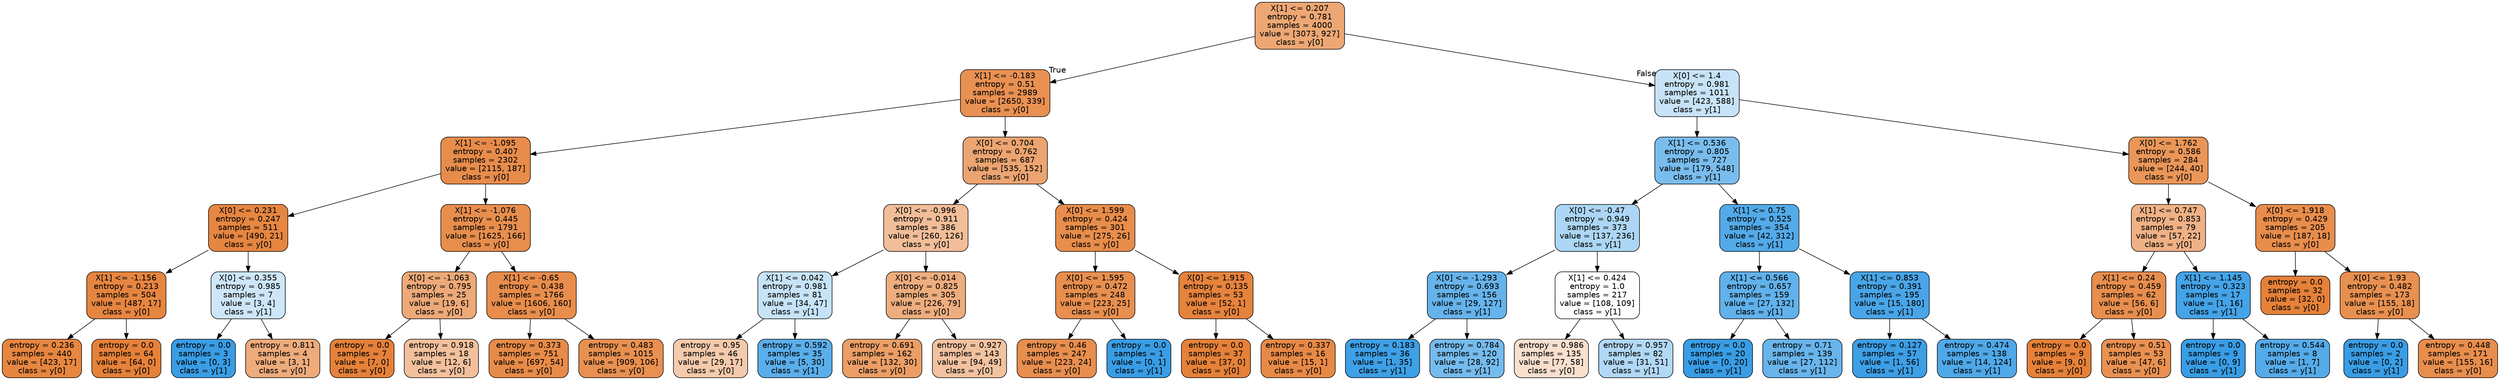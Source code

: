 digraph Tree {
node [shape=box, style="filled, rounded", color="black", fontname=helvetica] ;
edge [fontname=helvetica] ;
0 [label="X[1] <= 0.207\nentropy = 0.781\nsamples = 4000\nvalue = [3073, 927]\nclass = y[0]", fillcolor="#e58139b2"] ;
1 [label="X[1] <= -0.183\nentropy = 0.51\nsamples = 2989\nvalue = [2650, 339]\nclass = y[0]", fillcolor="#e58139de"] ;
0 -> 1 [labeldistance=2.5, labelangle=45, headlabel="True"] ;
2 [label="X[1] <= -1.095\nentropy = 0.407\nsamples = 2302\nvalue = [2115, 187]\nclass = y[0]", fillcolor="#e58139e8"] ;
1 -> 2 ;
3 [label="X[0] <= 0.231\nentropy = 0.247\nsamples = 511\nvalue = [490, 21]\nclass = y[0]", fillcolor="#e58139f4"] ;
2 -> 3 ;
4 [label="X[1] <= -1.156\nentropy = 0.213\nsamples = 504\nvalue = [487, 17]\nclass = y[0]", fillcolor="#e58139f6"] ;
3 -> 4 ;
5 [label="entropy = 0.236\nsamples = 440\nvalue = [423, 17]\nclass = y[0]", fillcolor="#e58139f5"] ;
4 -> 5 ;
6 [label="entropy = 0.0\nsamples = 64\nvalue = [64, 0]\nclass = y[0]", fillcolor="#e58139ff"] ;
4 -> 6 ;
7 [label="X[0] <= 0.355\nentropy = 0.985\nsamples = 7\nvalue = [3, 4]\nclass = y[1]", fillcolor="#399de540"] ;
3 -> 7 ;
8 [label="entropy = 0.0\nsamples = 3\nvalue = [0, 3]\nclass = y[1]", fillcolor="#399de5ff"] ;
7 -> 8 ;
9 [label="entropy = 0.811\nsamples = 4\nvalue = [3, 1]\nclass = y[0]", fillcolor="#e58139aa"] ;
7 -> 9 ;
10 [label="X[1] <= -1.076\nentropy = 0.445\nsamples = 1791\nvalue = [1625, 166]\nclass = y[0]", fillcolor="#e58139e5"] ;
2 -> 10 ;
11 [label="X[0] <= -1.063\nentropy = 0.795\nsamples = 25\nvalue = [19, 6]\nclass = y[0]", fillcolor="#e58139ae"] ;
10 -> 11 ;
12 [label="entropy = 0.0\nsamples = 7\nvalue = [7, 0]\nclass = y[0]", fillcolor="#e58139ff"] ;
11 -> 12 ;
13 [label="entropy = 0.918\nsamples = 18\nvalue = [12, 6]\nclass = y[0]", fillcolor="#e581397f"] ;
11 -> 13 ;
14 [label="X[1] <= -0.65\nentropy = 0.438\nsamples = 1766\nvalue = [1606, 160]\nclass = y[0]", fillcolor="#e58139e6"] ;
10 -> 14 ;
15 [label="entropy = 0.373\nsamples = 751\nvalue = [697, 54]\nclass = y[0]", fillcolor="#e58139eb"] ;
14 -> 15 ;
16 [label="entropy = 0.483\nsamples = 1015\nvalue = [909, 106]\nclass = y[0]", fillcolor="#e58139e1"] ;
14 -> 16 ;
17 [label="X[0] <= 0.704\nentropy = 0.762\nsamples = 687\nvalue = [535, 152]\nclass = y[0]", fillcolor="#e58139b7"] ;
1 -> 17 ;
18 [label="X[0] <= -0.996\nentropy = 0.911\nsamples = 386\nvalue = [260, 126]\nclass = y[0]", fillcolor="#e5813983"] ;
17 -> 18 ;
19 [label="X[1] <= 0.042\nentropy = 0.981\nsamples = 81\nvalue = [34, 47]\nclass = y[1]", fillcolor="#399de547"] ;
18 -> 19 ;
20 [label="entropy = 0.95\nsamples = 46\nvalue = [29, 17]\nclass = y[0]", fillcolor="#e581396a"] ;
19 -> 20 ;
21 [label="entropy = 0.592\nsamples = 35\nvalue = [5, 30]\nclass = y[1]", fillcolor="#399de5d4"] ;
19 -> 21 ;
22 [label="X[0] <= -0.014\nentropy = 0.825\nsamples = 305\nvalue = [226, 79]\nclass = y[0]", fillcolor="#e58139a6"] ;
18 -> 22 ;
23 [label="entropy = 0.691\nsamples = 162\nvalue = [132, 30]\nclass = y[0]", fillcolor="#e58139c5"] ;
22 -> 23 ;
24 [label="entropy = 0.927\nsamples = 143\nvalue = [94, 49]\nclass = y[0]", fillcolor="#e581397a"] ;
22 -> 24 ;
25 [label="X[0] <= 1.599\nentropy = 0.424\nsamples = 301\nvalue = [275, 26]\nclass = y[0]", fillcolor="#e58139e7"] ;
17 -> 25 ;
26 [label="X[0] <= 1.595\nentropy = 0.472\nsamples = 248\nvalue = [223, 25]\nclass = y[0]", fillcolor="#e58139e2"] ;
25 -> 26 ;
27 [label="entropy = 0.46\nsamples = 247\nvalue = [223, 24]\nclass = y[0]", fillcolor="#e58139e4"] ;
26 -> 27 ;
28 [label="entropy = 0.0\nsamples = 1\nvalue = [0, 1]\nclass = y[1]", fillcolor="#399de5ff"] ;
26 -> 28 ;
29 [label="X[0] <= 1.915\nentropy = 0.135\nsamples = 53\nvalue = [52, 1]\nclass = y[0]", fillcolor="#e58139fa"] ;
25 -> 29 ;
30 [label="entropy = 0.0\nsamples = 37\nvalue = [37, 0]\nclass = y[0]", fillcolor="#e58139ff"] ;
29 -> 30 ;
31 [label="entropy = 0.337\nsamples = 16\nvalue = [15, 1]\nclass = y[0]", fillcolor="#e58139ee"] ;
29 -> 31 ;
32 [label="X[0] <= 1.4\nentropy = 0.981\nsamples = 1011\nvalue = [423, 588]\nclass = y[1]", fillcolor="#399de548"] ;
0 -> 32 [labeldistance=2.5, labelangle=-45, headlabel="False"] ;
33 [label="X[1] <= 0.536\nentropy = 0.805\nsamples = 727\nvalue = [179, 548]\nclass = y[1]", fillcolor="#399de5ac"] ;
32 -> 33 ;
34 [label="X[0] <= -0.47\nentropy = 0.949\nsamples = 373\nvalue = [137, 236]\nclass = y[1]", fillcolor="#399de56b"] ;
33 -> 34 ;
35 [label="X[0] <= -1.293\nentropy = 0.693\nsamples = 156\nvalue = [29, 127]\nclass = y[1]", fillcolor="#399de5c5"] ;
34 -> 35 ;
36 [label="entropy = 0.183\nsamples = 36\nvalue = [1, 35]\nclass = y[1]", fillcolor="#399de5f8"] ;
35 -> 36 ;
37 [label="entropy = 0.784\nsamples = 120\nvalue = [28, 92]\nclass = y[1]", fillcolor="#399de5b1"] ;
35 -> 37 ;
38 [label="X[1] <= 0.424\nentropy = 1.0\nsamples = 217\nvalue = [108, 109]\nclass = y[1]", fillcolor="#399de502"] ;
34 -> 38 ;
39 [label="entropy = 0.986\nsamples = 135\nvalue = [77, 58]\nclass = y[0]", fillcolor="#e581393f"] ;
38 -> 39 ;
40 [label="entropy = 0.957\nsamples = 82\nvalue = [31, 51]\nclass = y[1]", fillcolor="#399de564"] ;
38 -> 40 ;
41 [label="X[1] <= 0.75\nentropy = 0.525\nsamples = 354\nvalue = [42, 312]\nclass = y[1]", fillcolor="#399de5dd"] ;
33 -> 41 ;
42 [label="X[1] <= 0.566\nentropy = 0.657\nsamples = 159\nvalue = [27, 132]\nclass = y[1]", fillcolor="#399de5cb"] ;
41 -> 42 ;
43 [label="entropy = 0.0\nsamples = 20\nvalue = [0, 20]\nclass = y[1]", fillcolor="#399de5ff"] ;
42 -> 43 ;
44 [label="entropy = 0.71\nsamples = 139\nvalue = [27, 112]\nclass = y[1]", fillcolor="#399de5c2"] ;
42 -> 44 ;
45 [label="X[1] <= 0.853\nentropy = 0.391\nsamples = 195\nvalue = [15, 180]\nclass = y[1]", fillcolor="#399de5ea"] ;
41 -> 45 ;
46 [label="entropy = 0.127\nsamples = 57\nvalue = [1, 56]\nclass = y[1]", fillcolor="#399de5fa"] ;
45 -> 46 ;
47 [label="entropy = 0.474\nsamples = 138\nvalue = [14, 124]\nclass = y[1]", fillcolor="#399de5e2"] ;
45 -> 47 ;
48 [label="X[0] <= 1.762\nentropy = 0.586\nsamples = 284\nvalue = [244, 40]\nclass = y[0]", fillcolor="#e58139d5"] ;
32 -> 48 ;
49 [label="X[1] <= 0.747\nentropy = 0.853\nsamples = 79\nvalue = [57, 22]\nclass = y[0]", fillcolor="#e581399d"] ;
48 -> 49 ;
50 [label="X[1] <= 0.24\nentropy = 0.459\nsamples = 62\nvalue = [56, 6]\nclass = y[0]", fillcolor="#e58139e4"] ;
49 -> 50 ;
51 [label="entropy = 0.0\nsamples = 9\nvalue = [9, 0]\nclass = y[0]", fillcolor="#e58139ff"] ;
50 -> 51 ;
52 [label="entropy = 0.51\nsamples = 53\nvalue = [47, 6]\nclass = y[0]", fillcolor="#e58139de"] ;
50 -> 52 ;
53 [label="X[1] <= 1.145\nentropy = 0.323\nsamples = 17\nvalue = [1, 16]\nclass = y[1]", fillcolor="#399de5ef"] ;
49 -> 53 ;
54 [label="entropy = 0.0\nsamples = 9\nvalue = [0, 9]\nclass = y[1]", fillcolor="#399de5ff"] ;
53 -> 54 ;
55 [label="entropy = 0.544\nsamples = 8\nvalue = [1, 7]\nclass = y[1]", fillcolor="#399de5db"] ;
53 -> 55 ;
56 [label="X[0] <= 1.918\nentropy = 0.429\nsamples = 205\nvalue = [187, 18]\nclass = y[0]", fillcolor="#e58139e6"] ;
48 -> 56 ;
57 [label="entropy = 0.0\nsamples = 32\nvalue = [32, 0]\nclass = y[0]", fillcolor="#e58139ff"] ;
56 -> 57 ;
58 [label="X[0] <= 1.93\nentropy = 0.482\nsamples = 173\nvalue = [155, 18]\nclass = y[0]", fillcolor="#e58139e1"] ;
56 -> 58 ;
59 [label="entropy = 0.0\nsamples = 2\nvalue = [0, 2]\nclass = y[1]", fillcolor="#399de5ff"] ;
58 -> 59 ;
60 [label="entropy = 0.448\nsamples = 171\nvalue = [155, 16]\nclass = y[0]", fillcolor="#e58139e5"] ;
58 -> 60 ;
}